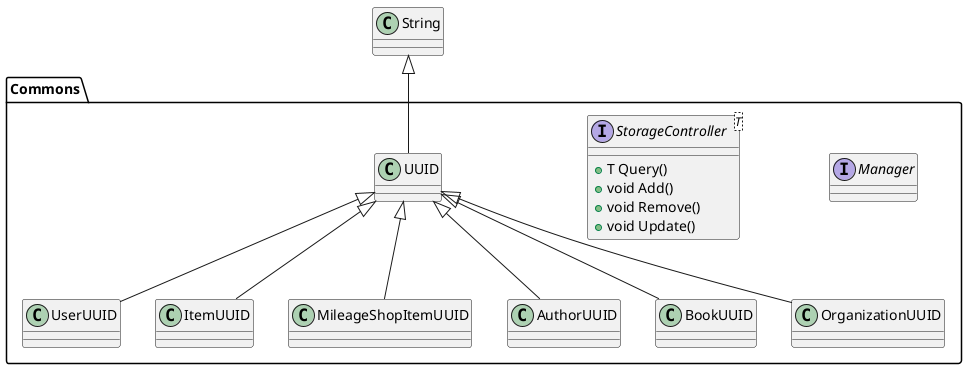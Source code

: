 @startuml
package Commons {
    Interface Manager
    Interface StorageController<T> {
        + T Query()
        + void Add()
        + void Remove()
        + void Update()
    }

    class UUID
    class UserUUID extends UUID
    class ItemUUID extends UUID
    class MileageShopItemUUID extends UUID
    class AuthorUUID extends UUID
    class BookUUID extends UUID
    class OrganizationUUID extends UUID
}
class String
String <|-- Commons.UUID
@enduml
